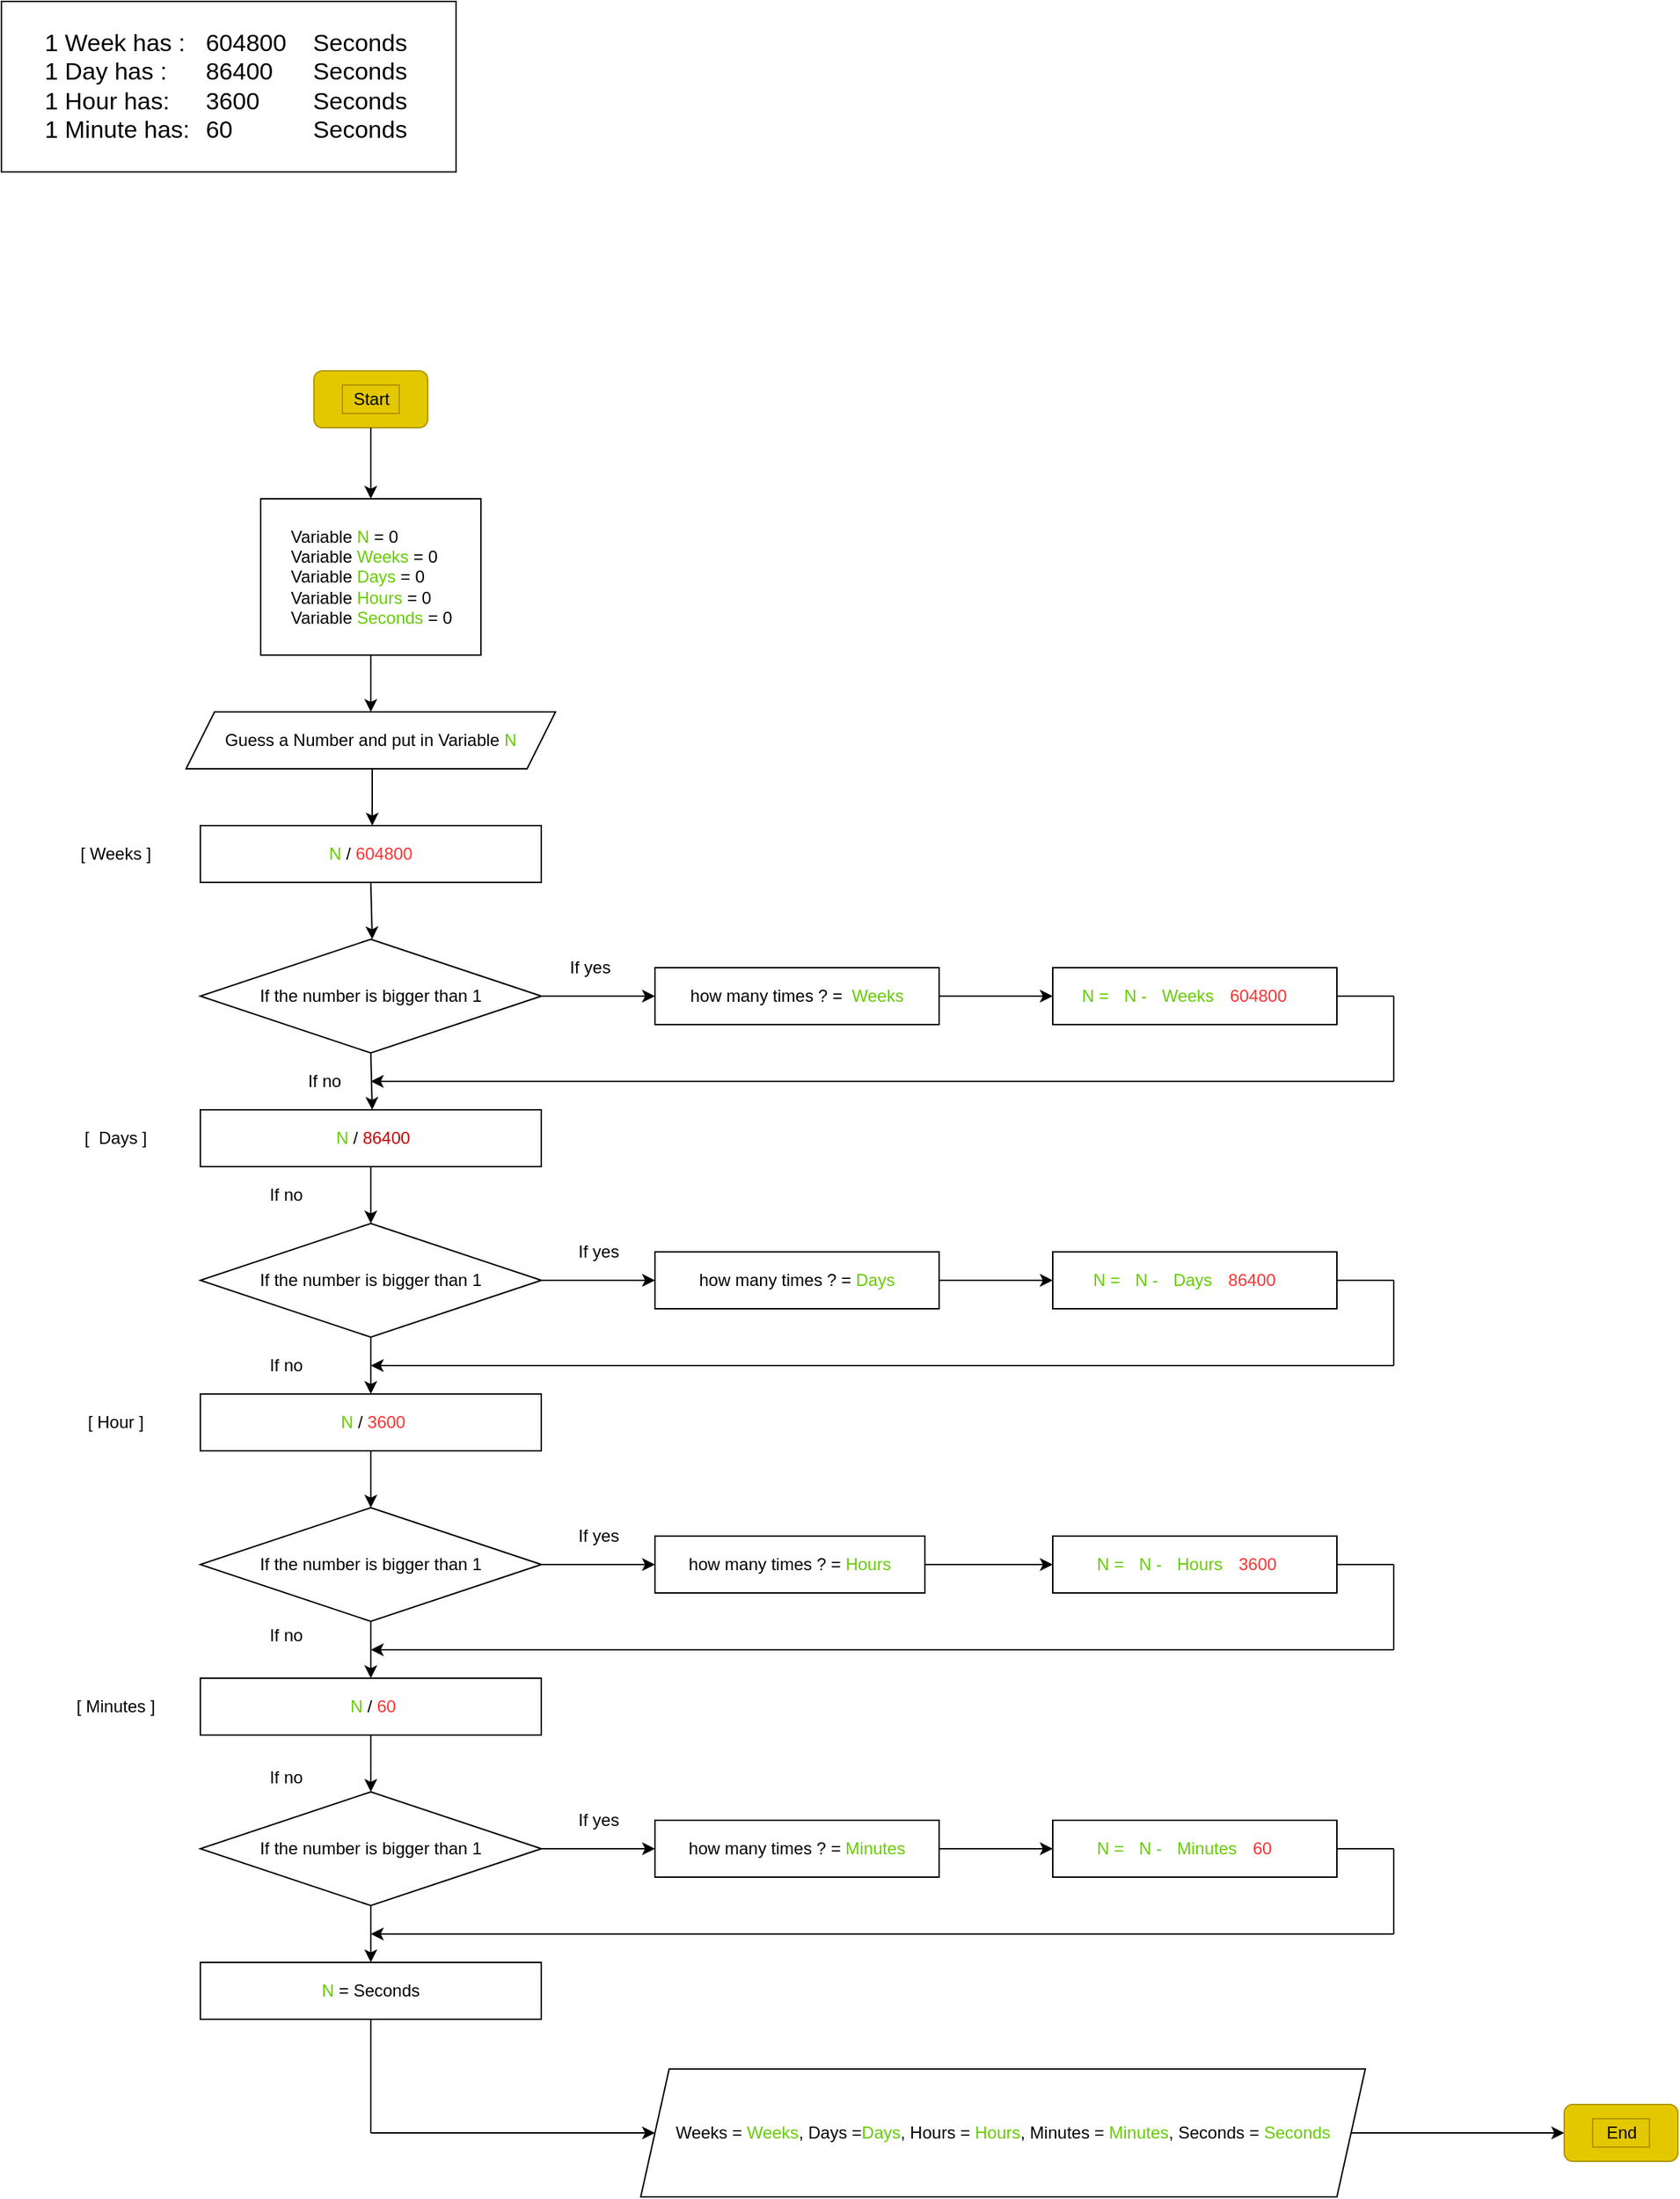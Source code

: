 <mxfile version="14.8.0" type="device"><diagram id="8yGXr-jUnk0q6SUU56bG" name="Page-1"><mxGraphModel dx="1202" dy="1802" grid="1" gridSize="10" guides="1" tooltips="1" connect="1" arrows="1" fold="1" page="1" pageScale="1" pageWidth="827" pageHeight="1169" math="0" shadow="0"><root><mxCell id="0"/><mxCell id="1" parent="0"/><mxCell id="NvABAwDM8gCawEwZKsm1-9" value="" style="rounded=0;whiteSpace=wrap;html=1;" parent="1" vertex="1"><mxGeometry x="202.5" y="170" width="155" height="110" as="geometry"/></mxCell><mxCell id="cMo6pTIZX8i4DMq2J5_L-3" value="" style="rounded=0;whiteSpace=wrap;html=1;" parent="1" vertex="1"><mxGeometry x="20" y="-180" width="320" height="120" as="geometry"/></mxCell><mxCell id="cMo6pTIZX8i4DMq2J5_L-1" value="&lt;div style=&quot;text-align: left ; font-size: 17px&quot;&gt;&lt;font style=&quot;font-size: 17px&quot;&gt;1 Week has :&lt;span style=&quot;white-space: pre&quot;&gt;&#9;&lt;/span&gt;604800 &lt;span style=&quot;white-space: pre&quot;&gt;&#9;&lt;/span&gt;Seconds&lt;/font&gt;&lt;/div&gt;&lt;div style=&quot;text-align: left ; font-size: 17px&quot;&gt;&lt;span&gt;&lt;font style=&quot;font-size: 17px&quot;&gt;1 Day has :&lt;span style=&quot;white-space: pre&quot;&gt;&#9;&lt;/span&gt;86400&lt;span style=&quot;white-space: pre&quot;&gt;&#9;&lt;/span&gt;Seconds&lt;span style=&quot;white-space: pre&quot;&gt;&#9;&lt;/span&gt;&lt;/font&gt;&lt;/span&gt;&lt;/div&gt;&lt;div style=&quot;text-align: left ; font-size: 17px&quot;&gt;&lt;font style=&quot;font-size: 17px&quot;&gt;1 Hour has:&lt;span style=&quot;white-space: pre&quot;&gt;&#9;&lt;/span&gt;3600&lt;span style=&quot;white-space: pre&quot;&gt;&#9;&lt;/span&gt;Seconds&lt;/font&gt;&lt;/div&gt;&lt;div style=&quot;text-align: left ; font-size: 17px&quot;&gt;&lt;font style=&quot;font-size: 17px&quot;&gt;1 Minute has:&lt;span style=&quot;white-space: pre&quot;&gt;&#9;&lt;/span&gt;60&lt;span style=&quot;white-space: pre&quot;&gt;&#9;&lt;/span&gt;&lt;span style=&quot;white-space: pre&quot;&gt;&#9;&lt;/span&gt;Seconds&lt;span style=&quot;white-space: pre&quot;&gt;&#9;&lt;/span&gt;&lt;span style=&quot;white-space: pre&quot;&gt;&#9;&lt;/span&gt;&lt;span style=&quot;white-space: pre&quot;&gt;&#9;&lt;/span&gt;&lt;/font&gt;&lt;/div&gt;" style="text;html=1;resizable=0;autosize=1;align=center;verticalAlign=middle;points=[];fillColor=none;strokeColor=none;rounded=0;" parent="1" vertex="1"><mxGeometry x="40" y="-150" width="360" height="60" as="geometry"/></mxCell><mxCell id="cMo6pTIZX8i4DMq2J5_L-4" value="" style="rounded=1;whiteSpace=wrap;html=1;fillColor=#e3c800;strokeColor=#B09500;fontColor=#000000;" parent="1" vertex="1"><mxGeometry x="240" y="80" width="80" height="40" as="geometry"/></mxCell><mxCell id="cMo6pTIZX8i4DMq2J5_L-5" value="Start" style="text;html=1;resizable=0;autosize=1;align=center;verticalAlign=middle;points=[];fillColor=#e3c800;strokeColor=#B09500;rounded=0;fontColor=#000000;" parent="1" vertex="1"><mxGeometry x="260" y="90" width="40" height="20" as="geometry"/></mxCell><mxCell id="cMo6pTIZX8i4DMq2J5_L-7" value="Guess a Number and put in Variable&amp;nbsp;&lt;font color=&quot;#66cc00&quot;&gt;N&lt;/font&gt;" style="shape=parallelogram;perimeter=parallelogramPerimeter;whiteSpace=wrap;html=1;fixedSize=1;" parent="1" vertex="1"><mxGeometry x="150" y="320" width="260" height="40" as="geometry"/></mxCell><mxCell id="cMo6pTIZX8i4DMq2J5_L-9" value="&lt;font color=&quot;#66cc00&quot;&gt;&amp;nbsp;N&amp;nbsp;&lt;/font&gt;/ &lt;font color=&quot;#ff3333&quot;&gt;604800&lt;/font&gt;&amp;nbsp;" style="rounded=0;whiteSpace=wrap;html=1;" parent="1" vertex="1"><mxGeometry x="160" y="400" width="240" height="40" as="geometry"/></mxCell><mxCell id="cMo6pTIZX8i4DMq2J5_L-10" value="" style="endArrow=classic;html=1;" parent="1" edge="1"><mxGeometry width="50" height="50" relative="1" as="geometry"><mxPoint x="281" y="360" as="sourcePoint"/><mxPoint x="281" y="400" as="targetPoint"/></mxGeometry></mxCell><mxCell id="cMo6pTIZX8i4DMq2J5_L-11" value="If the number is bigger than 1" style="rhombus;whiteSpace=wrap;html=1;" parent="1" vertex="1"><mxGeometry x="160" y="480" width="240" height="80" as="geometry"/></mxCell><mxCell id="cMo6pTIZX8i4DMq2J5_L-12" value="" style="endArrow=classic;html=1;exitX=0.5;exitY=1;exitDx=0;exitDy=0;" parent="1" source="cMo6pTIZX8i4DMq2J5_L-9" edge="1"><mxGeometry width="50" height="50" relative="1" as="geometry"><mxPoint x="260" y="520" as="sourcePoint"/><mxPoint x="281" y="480" as="targetPoint"/></mxGeometry></mxCell><mxCell id="cMo6pTIZX8i4DMq2J5_L-13" value="" style="endArrow=classic;html=1;exitX=1;exitY=0.5;exitDx=0;exitDy=0;" parent="1" source="cMo6pTIZX8i4DMq2J5_L-11" edge="1"><mxGeometry width="50" height="50" relative="1" as="geometry"><mxPoint x="340" y="500" as="sourcePoint"/><mxPoint x="480" y="520" as="targetPoint"/></mxGeometry></mxCell><mxCell id="cMo6pTIZX8i4DMq2J5_L-14" value="If yes" style="text;html=1;resizable=0;autosize=1;align=center;verticalAlign=middle;points=[];fillColor=none;strokeColor=none;rounded=0;" parent="1" vertex="1"><mxGeometry x="414" y="490" width="40" height="20" as="geometry"/></mxCell><mxCell id="cMo6pTIZX8i4DMq2J5_L-15" value="" style="endArrow=classic;html=1;exitX=0.5;exitY=1;exitDx=0;exitDy=0;" parent="1" source="cMo6pTIZX8i4DMq2J5_L-11" edge="1"><mxGeometry width="50" height="50" relative="1" as="geometry"><mxPoint x="250" y="670" as="sourcePoint"/><mxPoint x="281" y="600" as="targetPoint"/></mxGeometry></mxCell><mxCell id="cMo6pTIZX8i4DMq2J5_L-16" value="If no" style="text;html=1;resizable=0;autosize=1;align=center;verticalAlign=middle;points=[];fillColor=none;strokeColor=none;rounded=0;" parent="1" vertex="1"><mxGeometry x="227" y="570" width="40" height="20" as="geometry"/></mxCell><mxCell id="cMo6pTIZX8i4DMq2J5_L-17" value="&amp;nbsp;&lt;font color=&quot;#66cc00&quot;&gt;N &lt;/font&gt;/&amp;nbsp;&lt;font color=&quot;#cc0000&quot;&gt;86&lt;span&gt;400&lt;/span&gt;&lt;/font&gt;" style="rounded=0;whiteSpace=wrap;html=1;" parent="1" vertex="1"><mxGeometry x="160" y="600" width="240" height="40" as="geometry"/></mxCell><mxCell id="cMo6pTIZX8i4DMq2J5_L-21" value="&lt;span&gt;If the number is bigger than 1&lt;/span&gt;" style="rhombus;whiteSpace=wrap;html=1;" parent="1" vertex="1"><mxGeometry x="160" y="680" width="240" height="80" as="geometry"/></mxCell><mxCell id="cMo6pTIZX8i4DMq2J5_L-23" value="" style="endArrow=classic;html=1;exitX=0.5;exitY=1;exitDx=0;exitDy=0;entryX=0.5;entryY=0;entryDx=0;entryDy=0;" parent="1" source="cMo6pTIZX8i4DMq2J5_L-17" target="cMo6pTIZX8i4DMq2J5_L-21" edge="1"><mxGeometry width="50" height="50" relative="1" as="geometry"><mxPoint x="40" y="690" as="sourcePoint"/><mxPoint x="90" y="640" as="targetPoint"/></mxGeometry></mxCell><mxCell id="cMo6pTIZX8i4DMq2J5_L-24" value="" style="endArrow=classic;html=1;exitX=1;exitY=0.5;exitDx=0;exitDy=0;exitPerimeter=0;" parent="1" source="cMo6pTIZX8i4DMq2J5_L-21" edge="1"><mxGeometry width="50" height="50" relative="1" as="geometry"><mxPoint x="400" y="750" as="sourcePoint"/><mxPoint x="480" y="720" as="targetPoint"/></mxGeometry></mxCell><mxCell id="cMo6pTIZX8i4DMq2J5_L-25" value="If yes" style="text;html=1;align=center;verticalAlign=middle;resizable=0;points=[];autosize=1;strokeColor=none;" parent="1" vertex="1"><mxGeometry x="420" y="690" width="40" height="20" as="geometry"/></mxCell><mxCell id="cMo6pTIZX8i4DMq2J5_L-26" value="&amp;nbsp;&lt;font color=&quot;#66cc00&quot;&gt;N &lt;/font&gt;/&amp;nbsp;&lt;font color=&quot;#ff3333&quot;&gt;3600&lt;/font&gt;" style="rounded=0;whiteSpace=wrap;html=1;" parent="1" vertex="1"><mxGeometry x="160" y="800" width="240" height="40" as="geometry"/></mxCell><mxCell id="cMo6pTIZX8i4DMq2J5_L-29" value="&lt;span&gt;If the number is bigger than 1&lt;/span&gt;" style="rhombus;whiteSpace=wrap;html=1;" parent="1" vertex="1"><mxGeometry x="160" y="880" width="240" height="80" as="geometry"/></mxCell><mxCell id="cMo6pTIZX8i4DMq2J5_L-30" value="" style="endArrow=classic;html=1;exitX=0.5;exitY=1;exitDx=0;exitDy=0;entryX=0.5;entryY=0;entryDx=0;entryDy=0;" parent="1" source="cMo6pTIZX8i4DMq2J5_L-26" target="cMo6pTIZX8i4DMq2J5_L-29" edge="1"><mxGeometry width="50" height="50" relative="1" as="geometry"><mxPoint x="40" y="890" as="sourcePoint"/><mxPoint x="90" y="840" as="targetPoint"/></mxGeometry></mxCell><mxCell id="cMo6pTIZX8i4DMq2J5_L-31" value="" style="endArrow=classic;html=1;exitX=1;exitY=0.5;exitDx=0;exitDy=0;exitPerimeter=0;" parent="1" source="cMo6pTIZX8i4DMq2J5_L-29" edge="1"><mxGeometry width="50" height="50" relative="1" as="geometry"><mxPoint x="400" y="950" as="sourcePoint"/><mxPoint x="480" y="920" as="targetPoint"/></mxGeometry></mxCell><mxCell id="cMo6pTIZX8i4DMq2J5_L-32" value="If yes" style="text;html=1;align=center;verticalAlign=middle;resizable=0;points=[];autosize=1;strokeColor=none;" parent="1" vertex="1"><mxGeometry x="420" y="890" width="40" height="20" as="geometry"/></mxCell><mxCell id="cMo6pTIZX8i4DMq2J5_L-34" value="If no" style="text;html=1;align=center;verticalAlign=middle;resizable=0;points=[];autosize=1;strokeColor=none;" parent="1" vertex="1"><mxGeometry x="200" y="770" width="40" height="20" as="geometry"/></mxCell><mxCell id="cMo6pTIZX8i4DMq2J5_L-36" value="" style="endArrow=classic;html=1;exitX=0.5;exitY=1;exitDx=0;exitDy=0;entryX=0.5;entryY=0;entryDx=0;entryDy=0;" parent="1" source="cMo6pTIZX8i4DMq2J5_L-21" target="cMo6pTIZX8i4DMq2J5_L-26" edge="1"><mxGeometry width="50" height="50" relative="1" as="geometry"><mxPoint x="50" y="740" as="sourcePoint"/><mxPoint x="100" y="690" as="targetPoint"/></mxGeometry></mxCell><mxCell id="cMo6pTIZX8i4DMq2J5_L-38" value="&amp;nbsp;&lt;font color=&quot;#66cc00&quot;&gt;N&lt;/font&gt; /&amp;nbsp;&lt;font color=&quot;#ff3333&quot;&gt;60&lt;/font&gt;" style="rounded=0;whiteSpace=wrap;html=1;" parent="1" vertex="1"><mxGeometry x="160" y="1000" width="240" height="40" as="geometry"/></mxCell><mxCell id="cMo6pTIZX8i4DMq2J5_L-40" value="&lt;span&gt;If the number is bigger than 1&lt;/span&gt;" style="rhombus;whiteSpace=wrap;html=1;" parent="1" vertex="1"><mxGeometry x="160" y="1080" width="240" height="80" as="geometry"/></mxCell><mxCell id="cMo6pTIZX8i4DMq2J5_L-41" value="" style="endArrow=classic;html=1;exitX=0.5;exitY=1;exitDx=0;exitDy=0;entryX=0.5;entryY=0;entryDx=0;entryDy=0;" parent="1" source="cMo6pTIZX8i4DMq2J5_L-38" target="cMo6pTIZX8i4DMq2J5_L-40" edge="1"><mxGeometry width="50" height="50" relative="1" as="geometry"><mxPoint x="40" y="1090" as="sourcePoint"/><mxPoint x="90" y="1040" as="targetPoint"/></mxGeometry></mxCell><mxCell id="cMo6pTIZX8i4DMq2J5_L-42" value="" style="endArrow=classic;html=1;exitX=1;exitY=0.5;exitDx=0;exitDy=0;exitPerimeter=0;" parent="1" source="cMo6pTIZX8i4DMq2J5_L-40" edge="1"><mxGeometry width="50" height="50" relative="1" as="geometry"><mxPoint x="400" y="1150" as="sourcePoint"/><mxPoint x="480" y="1120" as="targetPoint"/></mxGeometry></mxCell><mxCell id="cMo6pTIZX8i4DMq2J5_L-43" value="If yes" style="text;html=1;align=center;verticalAlign=middle;resizable=0;points=[];autosize=1;strokeColor=none;" parent="1" vertex="1"><mxGeometry x="420" y="1090" width="40" height="20" as="geometry"/></mxCell><mxCell id="cMo6pTIZX8i4DMq2J5_L-49" value="" style="rounded=1;whiteSpace=wrap;html=1;fillColor=#e3c800;strokeColor=#B09500;fontColor=#000000;" parent="1" vertex="1"><mxGeometry x="1120" y="1300" width="80" height="40" as="geometry"/></mxCell><mxCell id="cMo6pTIZX8i4DMq2J5_L-50" value="End" style="text;html=1;resizable=0;autosize=1;align=center;verticalAlign=middle;points=[];fillColor=#e3c800;strokeColor=#B09500;rounded=0;fontColor=#000000;" parent="1" vertex="1"><mxGeometry x="1140" y="1310" width="40" height="20" as="geometry"/></mxCell><mxCell id="cMo6pTIZX8i4DMq2J5_L-51" value="" style="endArrow=classic;html=1;exitX=0.5;exitY=1;exitDx=0;exitDy=0;entryX=0.5;entryY=0;entryDx=0;entryDy=0;" parent="1" source="cMo6pTIZX8i4DMq2J5_L-29" target="cMo6pTIZX8i4DMq2J5_L-38" edge="1"><mxGeometry width="50" height="50" relative="1" as="geometry"><mxPoint x="60" y="1000" as="sourcePoint"/><mxPoint x="110" y="950" as="targetPoint"/></mxGeometry></mxCell><mxCell id="cMo6pTIZX8i4DMq2J5_L-52" value="[ Weeks ]" style="text;html=1;align=center;verticalAlign=middle;resizable=0;points=[];autosize=1;strokeColor=none;" parent="1" vertex="1"><mxGeometry x="65" y="410" width="70" height="20" as="geometry"/></mxCell><mxCell id="cMo6pTIZX8i4DMq2J5_L-53" value="[&amp;nbsp; Days ]" style="text;html=1;align=center;verticalAlign=middle;resizable=0;points=[];autosize=1;strokeColor=none;" parent="1" vertex="1"><mxGeometry x="70" y="610" width="60" height="20" as="geometry"/></mxCell><mxCell id="cMo6pTIZX8i4DMq2J5_L-54" value="[ Hour ]" style="text;html=1;align=center;verticalAlign=middle;resizable=0;points=[];autosize=1;strokeColor=none;" parent="1" vertex="1"><mxGeometry x="75" y="810" width="50" height="20" as="geometry"/></mxCell><mxCell id="cMo6pTIZX8i4DMq2J5_L-55" value="[ Minutes ]" style="text;html=1;align=center;verticalAlign=middle;resizable=0;points=[];autosize=1;strokeColor=none;" parent="1" vertex="1"><mxGeometry x="65" y="1010" width="70" height="20" as="geometry"/></mxCell><mxCell id="cMo6pTIZX8i4DMq2J5_L-56" value="how many times ? = &lt;font color=&quot;#66cc00&quot;&gt;Minutes&lt;/font&gt;" style="rounded=0;whiteSpace=wrap;html=1;" parent="1" vertex="1"><mxGeometry x="480" y="1100" width="200" height="40" as="geometry"/></mxCell><mxCell id="cMo6pTIZX8i4DMq2J5_L-57" value="how many times ? = &lt;font color=&quot;#66cc00&quot;&gt;Hours&lt;/font&gt;" style="rounded=0;whiteSpace=wrap;html=1;" parent="1" vertex="1"><mxGeometry x="480" y="900" width="190" height="40" as="geometry"/></mxCell><mxCell id="cMo6pTIZX8i4DMq2J5_L-58" value="how many times ? = &lt;font color=&quot;#66cc00&quot;&gt;Days&lt;/font&gt;" style="rounded=0;whiteSpace=wrap;html=1;" parent="1" vertex="1"><mxGeometry x="480" y="700" width="200" height="40" as="geometry"/></mxCell><mxCell id="cMo6pTIZX8i4DMq2J5_L-61" value="how many times ? =&amp;nbsp;&lt;font color=&quot;#66cc00&quot;&gt;&amp;nbsp;Weeks&lt;/font&gt;" style="rounded=0;whiteSpace=wrap;html=1;" parent="1" vertex="1"><mxGeometry x="480" y="500" width="200" height="40" as="geometry"/></mxCell><mxCell id="cMo6pTIZX8i4DMq2J5_L-64" value="" style="endArrow=classic;html=1;exitX=0.5;exitY=1;exitDx=0;exitDy=0;" parent="1" source="cMo6pTIZX8i4DMq2J5_L-40" edge="1"><mxGeometry width="50" height="50" relative="1" as="geometry"><mxPoint x="550" y="1200" as="sourcePoint"/><mxPoint x="280" y="1200" as="targetPoint"/></mxGeometry></mxCell><mxCell id="cMo6pTIZX8i4DMq2J5_L-68" value="&lt;span style=&quot;color: rgb(102 , 204 , 0)&quot;&gt;&lt;br&gt;N = &lt;/span&gt;&lt;font color=&quot;#ffffff&quot;&gt;(&lt;/font&gt;&lt;span style=&quot;color: rgb(102 , 204 , 0)&quot;&gt; N - &lt;/span&gt;&lt;font color=&quot;#ffffff&quot;&gt;( &lt;/font&gt;&lt;span style=&quot;color: rgb(102 , 204 , 0)&quot;&gt;Weeks &lt;/span&gt;&lt;font color=&quot;#ffffff&quot;&gt;*&lt;/font&gt;&lt;span style=&quot;color: rgb(102 , 204 , 0)&quot;&gt;&amp;nbsp;&lt;/span&gt;&lt;span style=&quot;color: rgb(255 , 51 , 51)&quot;&gt;604800 &lt;/span&gt;&lt;font color=&quot;#ffffff&quot;&gt;) )&lt;/font&gt;&lt;span style=&quot;color: rgb(102 , 204 , 0)&quot;&gt;&lt;br&gt;&amp;nbsp;&lt;/span&gt;" style="rounded=0;whiteSpace=wrap;html=1;" parent="1" vertex="1"><mxGeometry x="760" y="500" width="200" height="40" as="geometry"/></mxCell><mxCell id="cMo6pTIZX8i4DMq2J5_L-72" value="" style="endArrow=classic;html=1;entryX=0.5;entryY=0;entryDx=0;entryDy=0;" parent="1" target="cMo6pTIZX8i4DMq2J5_L-7" edge="1"><mxGeometry width="50" height="50" relative="1" as="geometry"><mxPoint x="280" y="280" as="sourcePoint"/><mxPoint x="280" y="310" as="targetPoint"/></mxGeometry></mxCell><mxCell id="cMo6pTIZX8i4DMq2J5_L-77" value="&lt;span style=&quot;color: rgb(102 , 204 , 0)&quot;&gt;&lt;br&gt;N = &lt;/span&gt;&lt;font color=&quot;#ffffff&quot;&gt;(&lt;/font&gt;&lt;span style=&quot;color: rgb(102 , 204 , 0)&quot;&gt; N - &lt;/span&gt;&lt;font color=&quot;#ffffff&quot;&gt;( &lt;/font&gt;&lt;span style=&quot;color: rgb(102 , 204 , 0)&quot;&gt;Days&amp;nbsp;&lt;/span&gt;&lt;font color=&quot;#ffffff&quot;&gt;*&lt;/font&gt;&lt;span style=&quot;color: rgb(102 , 204 , 0)&quot;&gt;&amp;nbsp;&lt;/span&gt;&lt;span style=&quot;color: rgb(255 , 51 , 51)&quot;&gt;86400&amp;nbsp;&lt;/span&gt;&lt;font color=&quot;#ffffff&quot;&gt;) )&lt;/font&gt;&lt;span style=&quot;color: rgb(102 , 204 , 0)&quot;&gt;&lt;br&gt;&amp;nbsp;&lt;/span&gt;" style="rounded=0;whiteSpace=wrap;html=1;" parent="1" vertex="1"><mxGeometry x="760" y="700" width="200" height="40" as="geometry"/></mxCell><mxCell id="cMo6pTIZX8i4DMq2J5_L-78" value="&lt;span style=&quot;color: rgb(102 , 204 , 0)&quot;&gt;&lt;br&gt;N = &lt;/span&gt;&lt;font color=&quot;#ffffff&quot;&gt;(&lt;/font&gt;&lt;span style=&quot;color: rgb(102 , 204 , 0)&quot;&gt; N - &lt;/span&gt;&lt;font color=&quot;#ffffff&quot;&gt;( &lt;/font&gt;&lt;span style=&quot;color: rgb(102 , 204 , 0)&quot;&gt;Hours&amp;nbsp;&lt;/span&gt;&lt;font color=&quot;#ffffff&quot;&gt;*&lt;/font&gt;&lt;span style=&quot;color: rgb(102 , 204 , 0)&quot;&gt;&amp;nbsp;&lt;/span&gt;&lt;span style=&quot;color: rgb(255 , 51 , 51)&quot;&gt;3600&lt;/span&gt;&lt;font color=&quot;#ffffff&quot;&gt;) )&lt;/font&gt;&lt;span style=&quot;color: rgb(102 , 204 , 0)&quot;&gt;&lt;br&gt;&amp;nbsp;&lt;/span&gt;" style="rounded=0;whiteSpace=wrap;html=1;" parent="1" vertex="1"><mxGeometry x="760" y="900" width="200" height="40" as="geometry"/></mxCell><mxCell id="cMo6pTIZX8i4DMq2J5_L-79" value="&lt;span style=&quot;color: rgb(102 , 204 , 0)&quot;&gt;&lt;br&gt;N = &lt;/span&gt;&lt;font color=&quot;#ffffff&quot;&gt;(&lt;/font&gt;&lt;span style=&quot;color: rgb(102 , 204 , 0)&quot;&gt; N - &lt;/span&gt;&lt;font color=&quot;#ffffff&quot;&gt;( &lt;/font&gt;&lt;span style=&quot;color: rgb(102 , 204 , 0)&quot;&gt;Minutes&amp;nbsp;&lt;/span&gt;&lt;font color=&quot;#ffffff&quot;&gt;*&lt;/font&gt;&lt;span style=&quot;color: rgb(102 , 204 , 0)&quot;&gt;&amp;nbsp;&lt;/span&gt;&lt;span style=&quot;color: rgb(255 , 51 , 51)&quot;&gt;60&amp;nbsp;&lt;/span&gt;&lt;font color=&quot;#ffffff&quot;&gt;) )&lt;/font&gt;&lt;span style=&quot;color: rgb(102 , 204 , 0)&quot;&gt;&lt;br&gt;&amp;nbsp;&lt;/span&gt;" style="rounded=0;whiteSpace=wrap;html=1;" parent="1" vertex="1"><mxGeometry x="760" y="1100" width="200" height="40" as="geometry"/></mxCell><mxCell id="cMo6pTIZX8i4DMq2J5_L-80" value="" style="endArrow=classic;html=1;exitX=1;exitY=0.5;exitDx=0;exitDy=0;" parent="1" source="cMo6pTIZX8i4DMq2J5_L-61" edge="1"><mxGeometry width="50" height="50" relative="1" as="geometry"><mxPoint x="710" y="450" as="sourcePoint"/><mxPoint x="760" y="520" as="targetPoint"/></mxGeometry></mxCell><mxCell id="cMo6pTIZX8i4DMq2J5_L-81" value="" style="endArrow=none;html=1;exitX=1;exitY=0.5;exitDx=0;exitDy=0;" parent="1" source="cMo6pTIZX8i4DMq2J5_L-68" edge="1"><mxGeometry width="50" height="50" relative="1" as="geometry"><mxPoint x="1020" y="530" as="sourcePoint"/><mxPoint x="1000" y="520" as="targetPoint"/></mxGeometry></mxCell><mxCell id="cMo6pTIZX8i4DMq2J5_L-82" value="" style="endArrow=none;html=1;" parent="1" edge="1"><mxGeometry width="50" height="50" relative="1" as="geometry"><mxPoint x="1000" y="580" as="sourcePoint"/><mxPoint x="1000" y="520" as="targetPoint"/></mxGeometry></mxCell><mxCell id="cMo6pTIZX8i4DMq2J5_L-83" value="" style="endArrow=classic;html=1;" parent="1" edge="1"><mxGeometry width="50" height="50" relative="1" as="geometry"><mxPoint x="1000" y="580" as="sourcePoint"/><mxPoint x="280" y="580" as="targetPoint"/></mxGeometry></mxCell><mxCell id="cMo6pTIZX8i4DMq2J5_L-84" value="" style="endArrow=none;html=1;exitX=1;exitY=0.5;exitDx=0;exitDy=0;" parent="1" edge="1"><mxGeometry width="50" height="50" relative="1" as="geometry"><mxPoint x="960" y="720" as="sourcePoint"/><mxPoint x="1000" y="720" as="targetPoint"/></mxGeometry></mxCell><mxCell id="cMo6pTIZX8i4DMq2J5_L-85" value="" style="endArrow=none;html=1;" parent="1" edge="1"><mxGeometry width="50" height="50" relative="1" as="geometry"><mxPoint x="1000" y="780" as="sourcePoint"/><mxPoint x="1000" y="720" as="targetPoint"/></mxGeometry></mxCell><mxCell id="cMo6pTIZX8i4DMq2J5_L-86" value="" style="endArrow=classic;html=1;" parent="1" edge="1"><mxGeometry width="50" height="50" relative="1" as="geometry"><mxPoint x="1000" y="780" as="sourcePoint"/><mxPoint x="280" y="780" as="targetPoint"/></mxGeometry></mxCell><mxCell id="cMo6pTIZX8i4DMq2J5_L-87" value="" style="endArrow=none;html=1;exitX=1;exitY=0.5;exitDx=0;exitDy=0;" parent="1" edge="1"><mxGeometry width="50" height="50" relative="1" as="geometry"><mxPoint x="960" y="920" as="sourcePoint"/><mxPoint x="1000" y="920" as="targetPoint"/></mxGeometry></mxCell><mxCell id="cMo6pTIZX8i4DMq2J5_L-88" value="" style="endArrow=none;html=1;" parent="1" edge="1"><mxGeometry width="50" height="50" relative="1" as="geometry"><mxPoint x="1000" y="980" as="sourcePoint"/><mxPoint x="1000" y="920" as="targetPoint"/></mxGeometry></mxCell><mxCell id="cMo6pTIZX8i4DMq2J5_L-89" value="" style="endArrow=classic;html=1;" parent="1" edge="1"><mxGeometry width="50" height="50" relative="1" as="geometry"><mxPoint x="1000" y="980" as="sourcePoint"/><mxPoint x="280" y="980" as="targetPoint"/></mxGeometry></mxCell><mxCell id="cMo6pTIZX8i4DMq2J5_L-90" value="" style="endArrow=none;html=1;exitX=1;exitY=0.5;exitDx=0;exitDy=0;" parent="1" edge="1"><mxGeometry width="50" height="50" relative="1" as="geometry"><mxPoint x="960" y="1120" as="sourcePoint"/><mxPoint x="1000" y="1120" as="targetPoint"/></mxGeometry></mxCell><mxCell id="cMo6pTIZX8i4DMq2J5_L-91" value="" style="endArrow=none;html=1;" parent="1" edge="1"><mxGeometry width="50" height="50" relative="1" as="geometry"><mxPoint x="1000" y="1180" as="sourcePoint"/><mxPoint x="1000" y="1120" as="targetPoint"/></mxGeometry></mxCell><mxCell id="cMo6pTIZX8i4DMq2J5_L-92" value="" style="endArrow=classic;html=1;" parent="1" edge="1"><mxGeometry width="50" height="50" relative="1" as="geometry"><mxPoint x="1000" y="1180" as="sourcePoint"/><mxPoint x="280" y="1180" as="targetPoint"/></mxGeometry></mxCell><mxCell id="cMo6pTIZX8i4DMq2J5_L-93" value="" style="endArrow=classic;html=1;exitX=1;exitY=0.5;exitDx=0;exitDy=0;entryX=0;entryY=0.5;entryDx=0;entryDy=0;" parent="1" source="cMo6pTIZX8i4DMq2J5_L-58" target="cMo6pTIZX8i4DMq2J5_L-77" edge="1"><mxGeometry width="50" height="50" relative="1" as="geometry"><mxPoint x="1340" y="820" as="sourcePoint"/><mxPoint x="1390" y="770" as="targetPoint"/></mxGeometry></mxCell><mxCell id="cMo6pTIZX8i4DMq2J5_L-94" value="" style="endArrow=classic;html=1;exitX=1;exitY=0.5;exitDx=0;exitDy=0;entryX=0;entryY=0.5;entryDx=0;entryDy=0;" parent="1" source="cMo6pTIZX8i4DMq2J5_L-57" target="cMo6pTIZX8i4DMq2J5_L-78" edge="1"><mxGeometry width="50" height="50" relative="1" as="geometry"><mxPoint x="1140" y="910" as="sourcePoint"/><mxPoint x="1190" y="860" as="targetPoint"/></mxGeometry></mxCell><mxCell id="cMo6pTIZX8i4DMq2J5_L-95" value="" style="endArrow=classic;html=1;exitX=1;exitY=0.5;exitDx=0;exitDy=0;entryX=0;entryY=0.5;entryDx=0;entryDy=0;" parent="1" source="cMo6pTIZX8i4DMq2J5_L-56" target="cMo6pTIZX8i4DMq2J5_L-79" edge="1"><mxGeometry width="50" height="50" relative="1" as="geometry"><mxPoint x="1240" y="1080" as="sourcePoint"/><mxPoint x="1290" y="1030" as="targetPoint"/></mxGeometry></mxCell><mxCell id="NvABAwDM8gCawEwZKsm1-1" value="If no" style="text;html=1;align=center;verticalAlign=middle;resizable=0;points=[];autosize=1;strokeColor=none;" parent="1" vertex="1"><mxGeometry x="200" y="960" width="40" height="20" as="geometry"/></mxCell><mxCell id="NvABAwDM8gCawEwZKsm1-2" value="If no" style="text;html=1;align=center;verticalAlign=middle;resizable=0;points=[];autosize=1;strokeColor=none;" parent="1" vertex="1"><mxGeometry x="200" y="1060" width="40" height="20" as="geometry"/></mxCell><mxCell id="NvABAwDM8gCawEwZKsm1-3" value="If no" style="text;html=1;align=center;verticalAlign=middle;resizable=0;points=[];autosize=1;strokeColor=none;" parent="1" vertex="1"><mxGeometry x="200" y="650" width="40" height="20" as="geometry"/></mxCell><mxCell id="NvABAwDM8gCawEwZKsm1-4" value="&lt;font color=&quot;#66cc00&quot;&gt;N&lt;/font&gt; = Seconds" style="rounded=0;whiteSpace=wrap;html=1;" parent="1" vertex="1"><mxGeometry x="160" y="1200" width="240" height="40" as="geometry"/></mxCell><mxCell id="NvABAwDM8gCawEwZKsm1-5" value="" style="endArrow=none;html=1;entryX=0.5;entryY=1;entryDx=0;entryDy=0;" parent="1" target="NvABAwDM8gCawEwZKsm1-4" edge="1"><mxGeometry width="50" height="50" relative="1" as="geometry"><mxPoint x="280" y="1320" as="sourcePoint"/><mxPoint x="850" y="960" as="targetPoint"/></mxGeometry></mxCell><mxCell id="NvABAwDM8gCawEwZKsm1-6" value="" style="endArrow=classic;html=1;" parent="1" edge="1"><mxGeometry width="50" height="50" relative="1" as="geometry"><mxPoint x="280" y="1320" as="sourcePoint"/><mxPoint x="480" y="1320" as="targetPoint"/></mxGeometry></mxCell><mxCell id="NvABAwDM8gCawEwZKsm1-7" value="Weeks = &lt;font color=&quot;#66cc00&quot;&gt;Weeks&lt;/font&gt;, Days =&lt;font color=&quot;#66cc00&quot;&gt;Days&lt;/font&gt;, Hours = &lt;font color=&quot;#66cc00&quot;&gt;Hours&lt;/font&gt;, Minutes = &lt;font color=&quot;#66cc00&quot;&gt;Minutes&lt;/font&gt;, Seconds = &lt;font color=&quot;#66cc00&quot;&gt;Seconds&lt;/font&gt;" style="shape=parallelogram;perimeter=parallelogramPerimeter;whiteSpace=wrap;html=1;fixedSize=1;" parent="1" vertex="1"><mxGeometry x="470" y="1275" width="510" height="90" as="geometry"/></mxCell><mxCell id="NvABAwDM8gCawEwZKsm1-8" value="&lt;div style=&quot;text-align: left&quot;&gt;Variable &lt;font color=&quot;#66cc00&quot;&gt;N&lt;/font&gt; = 0&lt;/div&gt;&lt;div style=&quot;text-align: left&quot;&gt;Variable &lt;font color=&quot;#66cc00&quot;&gt;Weeks&lt;/font&gt; = 0&lt;/div&gt;&lt;div style=&quot;text-align: left&quot;&gt;Variable &lt;font color=&quot;#66cc00&quot;&gt;Days &lt;/font&gt;= 0&lt;/div&gt;&lt;div style=&quot;text-align: left&quot;&gt;Variable &lt;font color=&quot;#66cc00&quot;&gt;Hours&lt;/font&gt; = 0&lt;/div&gt;&lt;div style=&quot;text-align: left&quot;&gt;Variable &lt;font color=&quot;#66cc00&quot;&gt;Seconds&lt;/font&gt; = 0&lt;/div&gt;" style="text;html=1;align=center;verticalAlign=middle;resizable=0;points=[];autosize=1;strokeColor=none;" parent="1" vertex="1"><mxGeometry x="215" y="190" width="130" height="70" as="geometry"/></mxCell><mxCell id="NvABAwDM8gCawEwZKsm1-11" value="" style="endArrow=classic;html=1;exitX=0.5;exitY=1;exitDx=0;exitDy=0;entryX=0.5;entryY=0;entryDx=0;entryDy=0;" parent="1" source="cMo6pTIZX8i4DMq2J5_L-4" target="NvABAwDM8gCawEwZKsm1-9" edge="1"><mxGeometry width="50" height="50" relative="1" as="geometry"><mxPoint x="450" y="170" as="sourcePoint"/><mxPoint x="500" y="120" as="targetPoint"/></mxGeometry></mxCell><mxCell id="NvABAwDM8gCawEwZKsm1-12" value="" style="endArrow=classic;html=1;exitX=1;exitY=0.5;exitDx=0;exitDy=0;entryX=0;entryY=0.5;entryDx=0;entryDy=0;" parent="1" source="NvABAwDM8gCawEwZKsm1-7" target="cMo6pTIZX8i4DMq2J5_L-49" edge="1"><mxGeometry width="50" height="50" relative="1" as="geometry"><mxPoint x="1000" y="1340" as="sourcePoint"/><mxPoint x="1050" y="1290" as="targetPoint"/></mxGeometry></mxCell></root></mxGraphModel></diagram></mxfile>